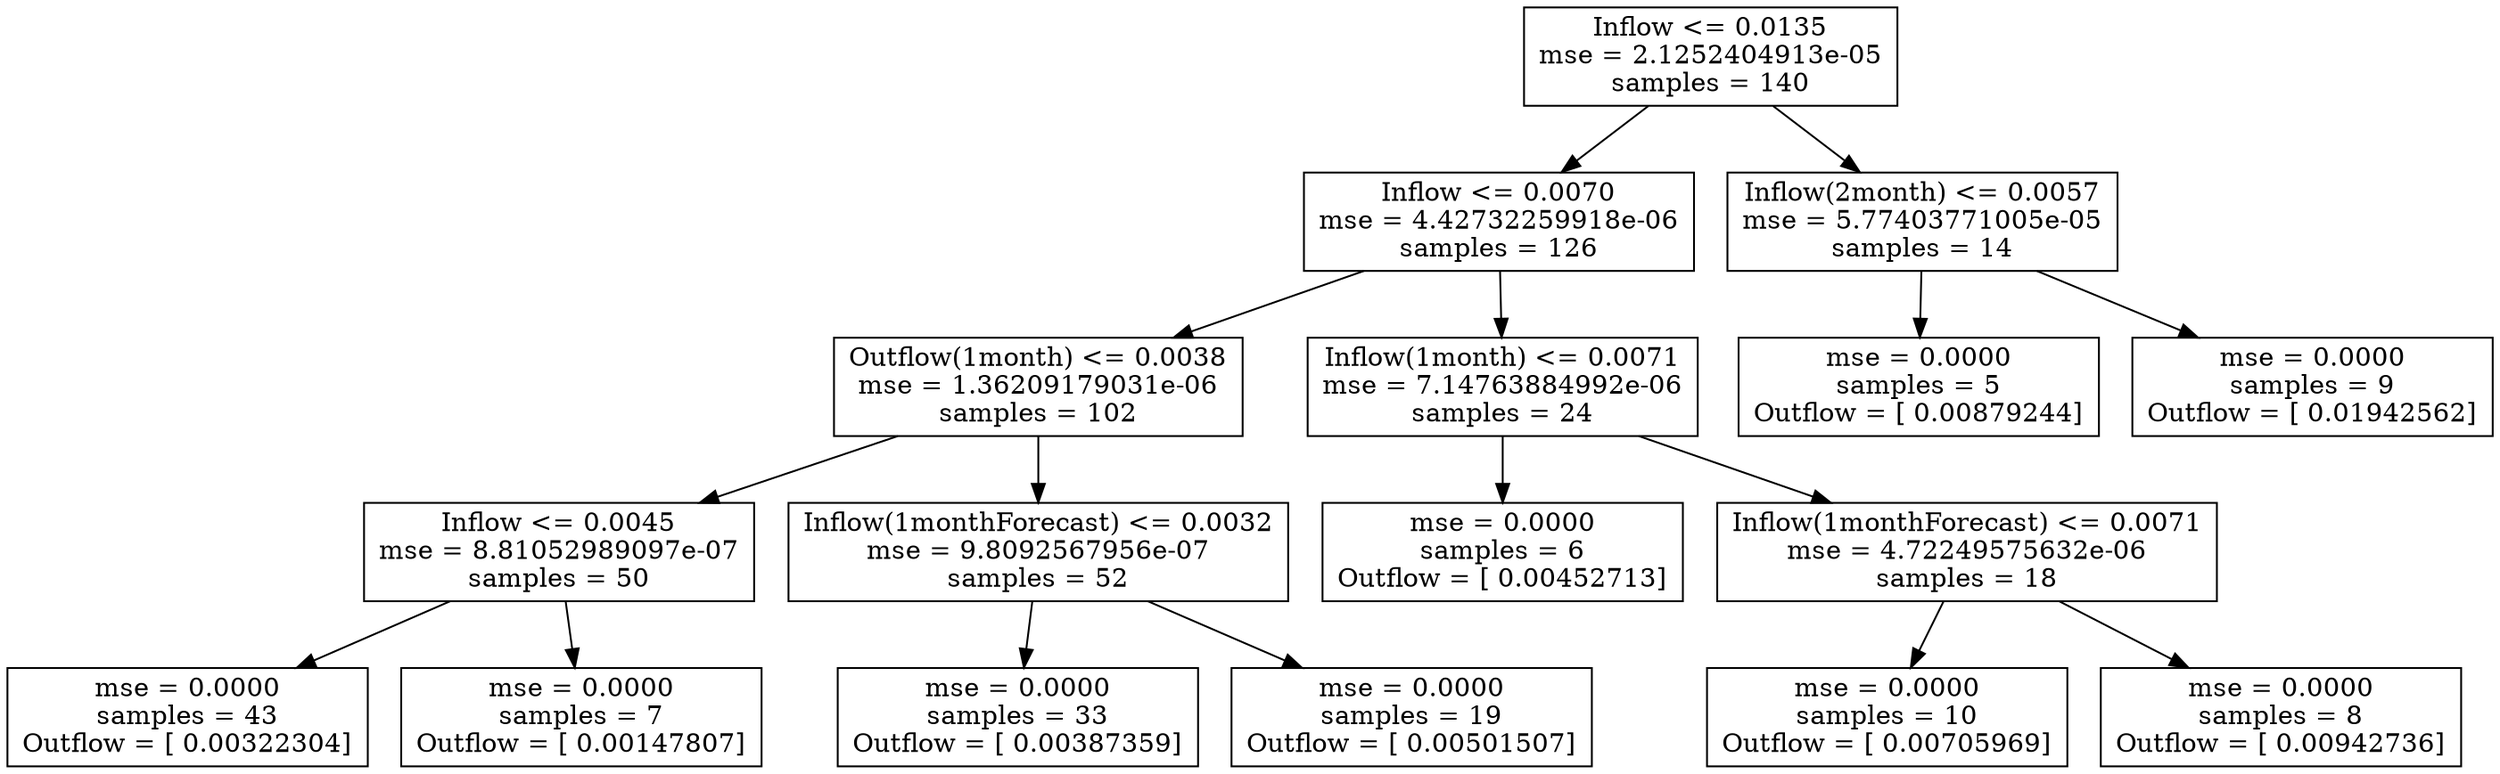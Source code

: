 digraph Tree {
0 [label="Inflow <= 0.0135\nmse = 2.1252404913e-05\nsamples = 140", shape="box"] ;
1 [label="Inflow <= 0.0070\nmse = 4.42732259918e-06\nsamples = 126", shape="box"] ;
0 -> 1 ;
2 [label="Outflow(1month) <= 0.0038\nmse = 1.36209179031e-06\nsamples = 102", shape="box"] ;
1 -> 2 ;
3 [label="Inflow <= 0.0045\nmse = 8.81052989097e-07\nsamples = 50", shape="box"] ;
2 -> 3 ;
4 [label="mse = 0.0000\nsamples = 43\nOutflow = [ 0.00322304]", shape="box"] ;
3 -> 4 ;
5 [label="mse = 0.0000\nsamples = 7\nOutflow = [ 0.00147807]", shape="box"] ;
3 -> 5 ;
6 [label="Inflow(1monthForecast) <= 0.0032\nmse = 9.8092567956e-07\nsamples = 52", shape="box"] ;
2 -> 6 ;
7 [label="mse = 0.0000\nsamples = 33\nOutflow = [ 0.00387359]", shape="box"] ;
6 -> 7 ;
8 [label="mse = 0.0000\nsamples = 19\nOutflow = [ 0.00501507]", shape="box"] ;
6 -> 8 ;
9 [label="Inflow(1month) <= 0.0071\nmse = 7.14763884992e-06\nsamples = 24", shape="box"] ;
1 -> 9 ;
10 [label="mse = 0.0000\nsamples = 6\nOutflow = [ 0.00452713]", shape="box"] ;
9 -> 10 ;
11 [label="Inflow(1monthForecast) <= 0.0071\nmse = 4.72249575632e-06\nsamples = 18", shape="box"] ;
9 -> 11 ;
12 [label="mse = 0.0000\nsamples = 10\nOutflow = [ 0.00705969]", shape="box"] ;
11 -> 12 ;
13 [label="mse = 0.0000\nsamples = 8\nOutflow = [ 0.00942736]", shape="box"] ;
11 -> 13 ;
14 [label="Inflow(2month) <= 0.0057\nmse = 5.77403771005e-05\nsamples = 14", shape="box"] ;
0 -> 14 ;
15 [label="mse = 0.0000\nsamples = 5\nOutflow = [ 0.00879244]", shape="box"] ;
14 -> 15 ;
16 [label="mse = 0.0000\nsamples = 9\nOutflow = [ 0.01942562]", shape="box"] ;
14 -> 16 ;
}